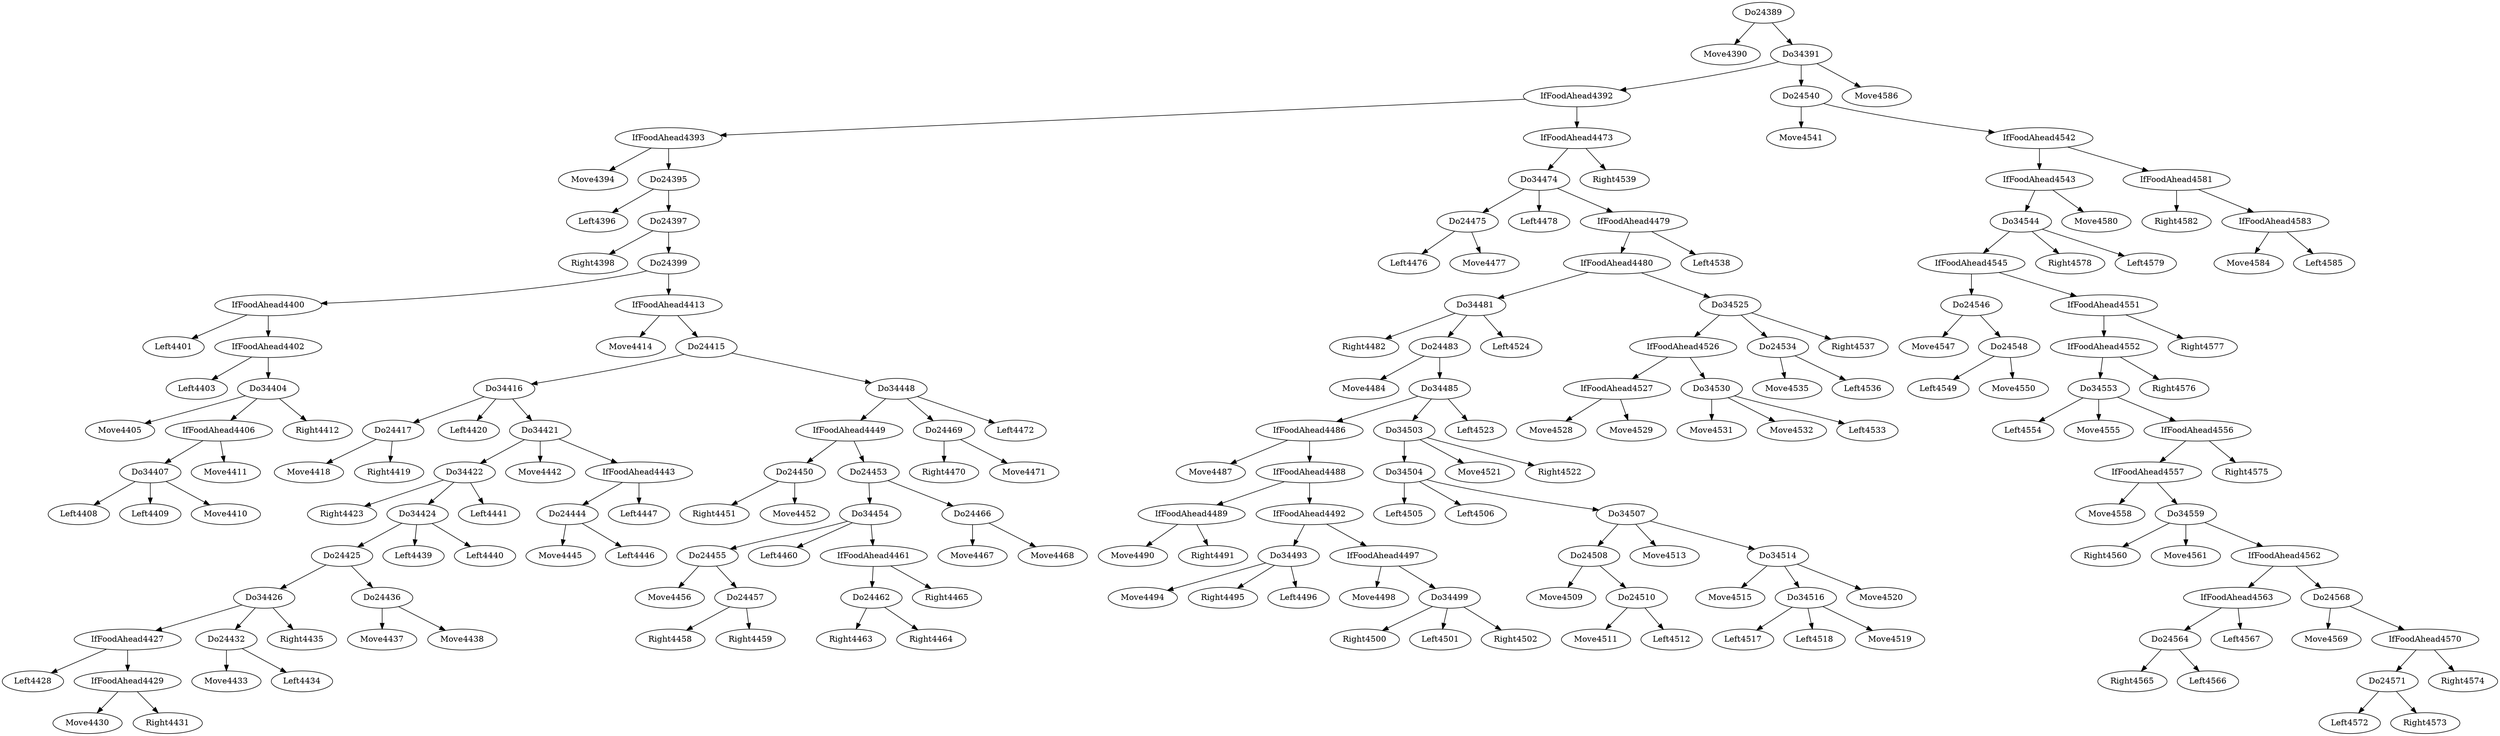 digraph T {
	Do24389 -> Move4390
	IfFoodAhead4393 -> Move4394
	Do24395 -> Left4396
	Do24397 -> Right4398
	IfFoodAhead4400 -> Left4401
	IfFoodAhead4402 -> Left4403
	Do34404 -> Move4405
	Do34407 -> Left4408
	Do34407 -> Left4409
	Do34407 -> Move4410
	IfFoodAhead4406 -> Do34407
	IfFoodAhead4406 -> Move4411
	Do34404 -> IfFoodAhead4406
	Do34404 -> Right4412
	IfFoodAhead4402 -> Do34404
	IfFoodAhead4400 -> IfFoodAhead4402
	Do24399 -> IfFoodAhead4400
	IfFoodAhead4413 -> Move4414
	Do24417 -> Move4418
	Do24417 -> Right4419
	Do34416 -> Do24417
	Do34416 -> Left4420
	Do34422 -> Right4423
	IfFoodAhead4427 -> Left4428
	IfFoodAhead4429 -> Move4430
	IfFoodAhead4429 -> Right4431
	IfFoodAhead4427 -> IfFoodAhead4429
	Do34426 -> IfFoodAhead4427
	Do24432 -> Move4433
	Do24432 -> Left4434
	Do34426 -> Do24432
	Do34426 -> Right4435
	Do24425 -> Do34426
	Do24436 -> Move4437
	Do24436 -> Move4438
	Do24425 -> Do24436
	Do34424 -> Do24425
	Do34424 -> Left4439
	Do34424 -> Left4440
	Do34422 -> Do34424
	Do34422 -> Left4441
	Do34421 -> Do34422
	Do34421 -> Move4442
	Do24444 -> Move4445
	Do24444 -> Left4446
	IfFoodAhead4443 -> Do24444
	IfFoodAhead4443 -> Left4447
	Do34421 -> IfFoodAhead4443
	Do34416 -> Do34421
	Do24415 -> Do34416
	Do24450 -> Right4451
	Do24450 -> Move4452
	IfFoodAhead4449 -> Do24450
	Do24455 -> Move4456
	Do24457 -> Right4458
	Do24457 -> Right4459
	Do24455 -> Do24457
	Do34454 -> Do24455
	Do34454 -> Left4460
	Do24462 -> Right4463
	Do24462 -> Right4464
	IfFoodAhead4461 -> Do24462
	IfFoodAhead4461 -> Right4465
	Do34454 -> IfFoodAhead4461
	Do24453 -> Do34454
	Do24466 -> Move4467
	Do24466 -> Move4468
	Do24453 -> Do24466
	IfFoodAhead4449 -> Do24453
	Do34448 -> IfFoodAhead4449
	Do24469 -> Right4470
	Do24469 -> Move4471
	Do34448 -> Do24469
	Do34448 -> Left4472
	Do24415 -> Do34448
	IfFoodAhead4413 -> Do24415
	Do24399 -> IfFoodAhead4413
	Do24397 -> Do24399
	Do24395 -> Do24397
	IfFoodAhead4393 -> Do24395
	IfFoodAhead4392 -> IfFoodAhead4393
	Do24475 -> Left4476
	Do24475 -> Move4477
	Do34474 -> Do24475
	Do34474 -> Left4478
	Do34481 -> Right4482
	Do24483 -> Move4484
	IfFoodAhead4486 -> Move4487
	IfFoodAhead4489 -> Move4490
	IfFoodAhead4489 -> Right4491
	IfFoodAhead4488 -> IfFoodAhead4489
	Do34493 -> Move4494
	Do34493 -> Right4495
	Do34493 -> Left4496
	IfFoodAhead4492 -> Do34493
	IfFoodAhead4497 -> Move4498
	Do34499 -> Right4500
	Do34499 -> Left4501
	Do34499 -> Right4502
	IfFoodAhead4497 -> Do34499
	IfFoodAhead4492 -> IfFoodAhead4497
	IfFoodAhead4488 -> IfFoodAhead4492
	IfFoodAhead4486 -> IfFoodAhead4488
	Do34485 -> IfFoodAhead4486
	Do34504 -> Left4505
	Do34504 -> Left4506
	Do24508 -> Move4509
	Do24510 -> Move4511
	Do24510 -> Left4512
	Do24508 -> Do24510
	Do34507 -> Do24508
	Do34507 -> Move4513
	Do34514 -> Move4515
	Do34516 -> Left4517
	Do34516 -> Left4518
	Do34516 -> Move4519
	Do34514 -> Do34516
	Do34514 -> Move4520
	Do34507 -> Do34514
	Do34504 -> Do34507
	Do34503 -> Do34504
	Do34503 -> Move4521
	Do34503 -> Right4522
	Do34485 -> Do34503
	Do34485 -> Left4523
	Do24483 -> Do34485
	Do34481 -> Do24483
	Do34481 -> Left4524
	IfFoodAhead4480 -> Do34481
	IfFoodAhead4527 -> Move4528
	IfFoodAhead4527 -> Move4529
	IfFoodAhead4526 -> IfFoodAhead4527
	Do34530 -> Move4531
	Do34530 -> Move4532
	Do34530 -> Left4533
	IfFoodAhead4526 -> Do34530
	Do34525 -> IfFoodAhead4526
	Do24534 -> Move4535
	Do24534 -> Left4536
	Do34525 -> Do24534
	Do34525 -> Right4537
	IfFoodAhead4480 -> Do34525
	IfFoodAhead4479 -> IfFoodAhead4480
	IfFoodAhead4479 -> Left4538
	Do34474 -> IfFoodAhead4479
	IfFoodAhead4473 -> Do34474
	IfFoodAhead4473 -> Right4539
	IfFoodAhead4392 -> IfFoodAhead4473
	Do34391 -> IfFoodAhead4392
	Do24540 -> Move4541
	Do24546 -> Move4547
	Do24548 -> Left4549
	Do24548 -> Move4550
	Do24546 -> Do24548
	IfFoodAhead4545 -> Do24546
	Do34553 -> Left4554
	Do34553 -> Move4555
	IfFoodAhead4557 -> Move4558
	Do34559 -> Right4560
	Do34559 -> Move4561
	Do24564 -> Right4565
	Do24564 -> Left4566
	IfFoodAhead4563 -> Do24564
	IfFoodAhead4563 -> Left4567
	IfFoodAhead4562 -> IfFoodAhead4563
	Do24568 -> Move4569
	Do24571 -> Left4572
	Do24571 -> Right4573
	IfFoodAhead4570 -> Do24571
	IfFoodAhead4570 -> Right4574
	Do24568 -> IfFoodAhead4570
	IfFoodAhead4562 -> Do24568
	Do34559 -> IfFoodAhead4562
	IfFoodAhead4557 -> Do34559
	IfFoodAhead4556 -> IfFoodAhead4557
	IfFoodAhead4556 -> Right4575
	Do34553 -> IfFoodAhead4556
	IfFoodAhead4552 -> Do34553
	IfFoodAhead4552 -> Right4576
	IfFoodAhead4551 -> IfFoodAhead4552
	IfFoodAhead4551 -> Right4577
	IfFoodAhead4545 -> IfFoodAhead4551
	Do34544 -> IfFoodAhead4545
	Do34544 -> Right4578
	Do34544 -> Left4579
	IfFoodAhead4543 -> Do34544
	IfFoodAhead4543 -> Move4580
	IfFoodAhead4542 -> IfFoodAhead4543
	IfFoodAhead4581 -> Right4582
	IfFoodAhead4583 -> Move4584
	IfFoodAhead4583 -> Left4585
	IfFoodAhead4581 -> IfFoodAhead4583
	IfFoodAhead4542 -> IfFoodAhead4581
	Do24540 -> IfFoodAhead4542
	Do34391 -> Do24540
	Do34391 -> Move4586
	Do24389 -> Do34391
}
